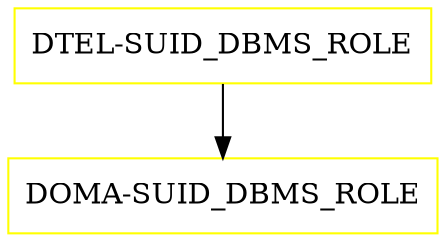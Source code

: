 digraph G {
  "DTEL-SUID_DBMS_ROLE" [shape=box,color=yellow];
  "DOMA-SUID_DBMS_ROLE" [shape=box,color=yellow,URL="./DOMA_SUID_DBMS_ROLE.html"];
  "DTEL-SUID_DBMS_ROLE" -> "DOMA-SUID_DBMS_ROLE";
}
